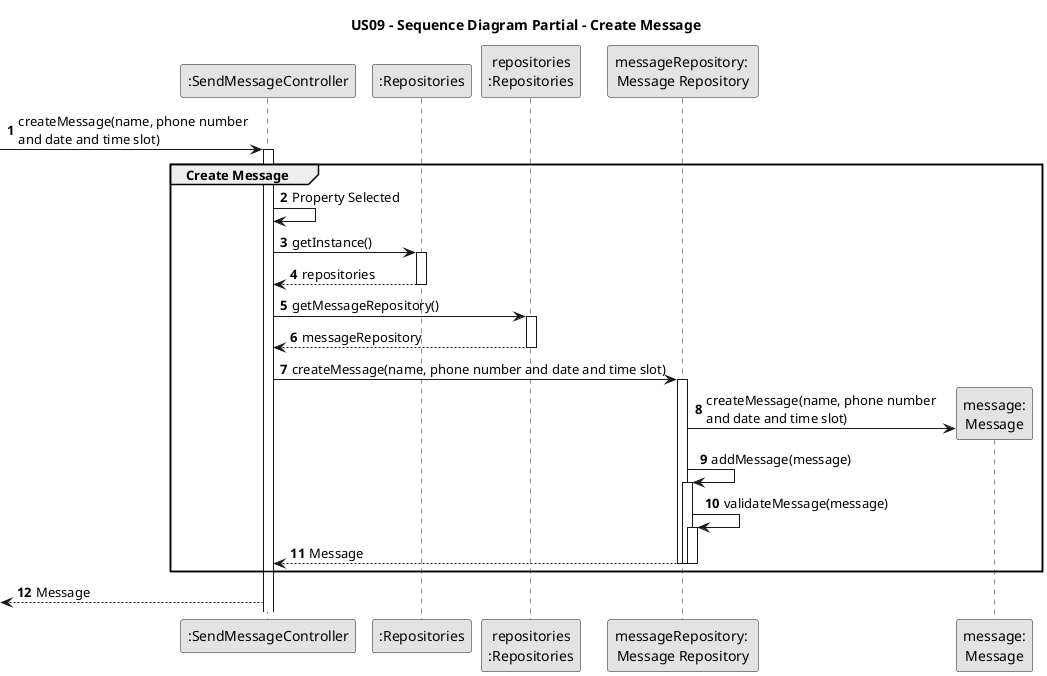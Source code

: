 @startuml
'https://plantuml.com/sequence-diagram

skinparam monochrome true
skinparam packageStyle rectangle
skinparam shadowing false

title US09 - Sequence Diagram Partial - Create Message

autonumber

'hide footbox

participant ":SendMessageController" as CTRL
participant ":Repositories" as Repository
participant "repositories\n:Repositories" as Repository2
participant "messageRepository: \nMessage Repository" as messageRepository
participant "message:\nMessage" as message

autonumber

-> CTRL: createMessage(name, phone number \nand date and time slot)
        activate CTRL

        group Create Message

    CTRL ->CTRL: Property Selected

        CTRL -> Repository : getInstance()
            activate Repository

        Repository --> CTRL : repositories
            deactivate Repository

        CTRL -> Repository2 : getMessageRepository()
            activate Repository2

        Repository2 --> CTRL : messageRepository
            deactivate Repository2

            CTRL -> messageRepository : createMessage(name, phone number and date and time slot)
                activate messageRepository

                messageRepository -> message** : createMessage(name, phone number \nand date and time slot)

                messageRepository -> messageRepository : addMessage(message)
                activate messageRepository

                messageRepository -> messageRepository : validateMessage(message)
                activate messageRepository

                messageRepository --> CTRL : Message
                deactivate messageRepository
                deactivate messageRepository
                deactivate messageRepository

                end


           <-- CTRL : Message
@enduml